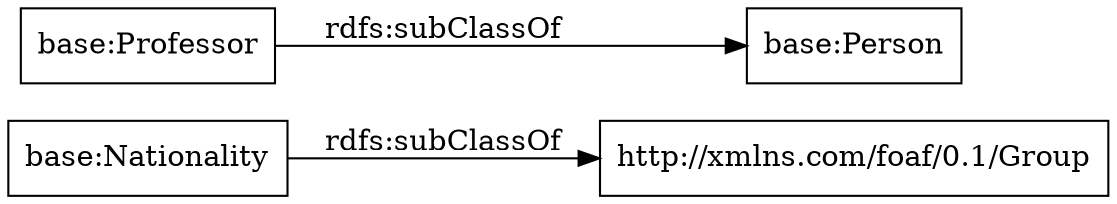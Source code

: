 digraph ar2dtool_diagram { 
rankdir=LR;
size="1000"
node [shape = rectangle, color="black"]; "http://xmlns.com/foaf/0.1/Group" "base:Professor" "base:Person" "base:Nationality" ; /*classes style*/
	"base:Professor" -> "base:Person" [ label = "rdfs:subClassOf" ];
	"base:Nationality" -> "http://xmlns.com/foaf/0.1/Group" [ label = "rdfs:subClassOf" ];

}
